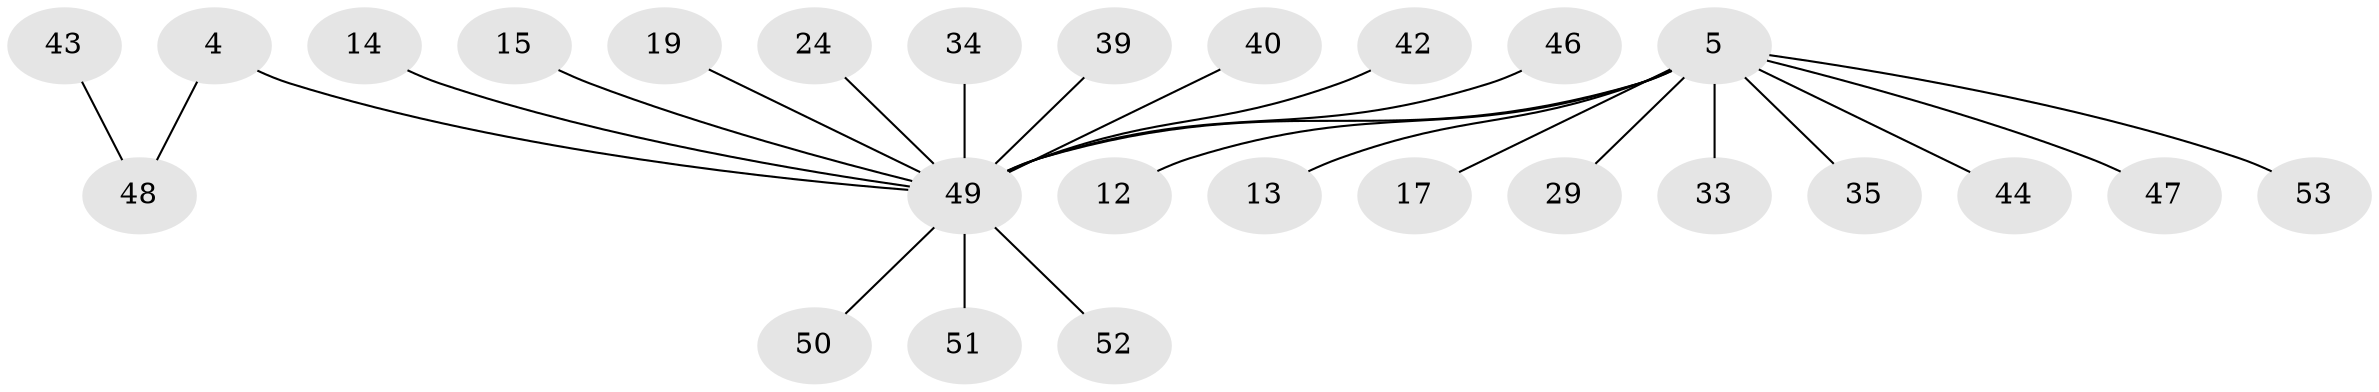 // original degree distribution, {6: 0.03773584905660377, 4: 0.03773584905660377, 5: 0.018867924528301886, 9: 0.03773584905660377, 2: 0.1509433962264151, 3: 0.018867924528301886, 11: 0.018867924528301886, 1: 0.660377358490566, 8: 0.018867924528301886}
// Generated by graph-tools (version 1.1) at 2025/54/03/09/25 04:54:54]
// undirected, 26 vertices, 25 edges
graph export_dot {
graph [start="1"]
  node [color=gray90,style=filled];
  4;
  5 [super="+1"];
  12;
  13;
  14;
  15;
  17;
  19;
  24;
  29;
  33;
  34;
  35;
  39;
  40 [super="+37"];
  42;
  43;
  44;
  46;
  47;
  48 [super="+23+32+38+41"];
  49 [super="+6+11+45+8+9"];
  50;
  51;
  52;
  53 [super="+28"];
  4 -- 49 [weight=4];
  4 -- 48;
  5 -- 17;
  5 -- 29;
  5 -- 33;
  5 -- 35;
  5 -- 47;
  5 -- 12;
  5 -- 13;
  5 -- 44;
  5 -- 49 [weight=4];
  5 -- 53;
  14 -- 49;
  15 -- 49;
  19 -- 49;
  24 -- 49;
  34 -- 49;
  39 -- 49;
  40 -- 49;
  42 -- 49;
  43 -- 48;
  46 -- 49;
  49 -- 52;
  49 -- 51;
  49 -- 50;
}
